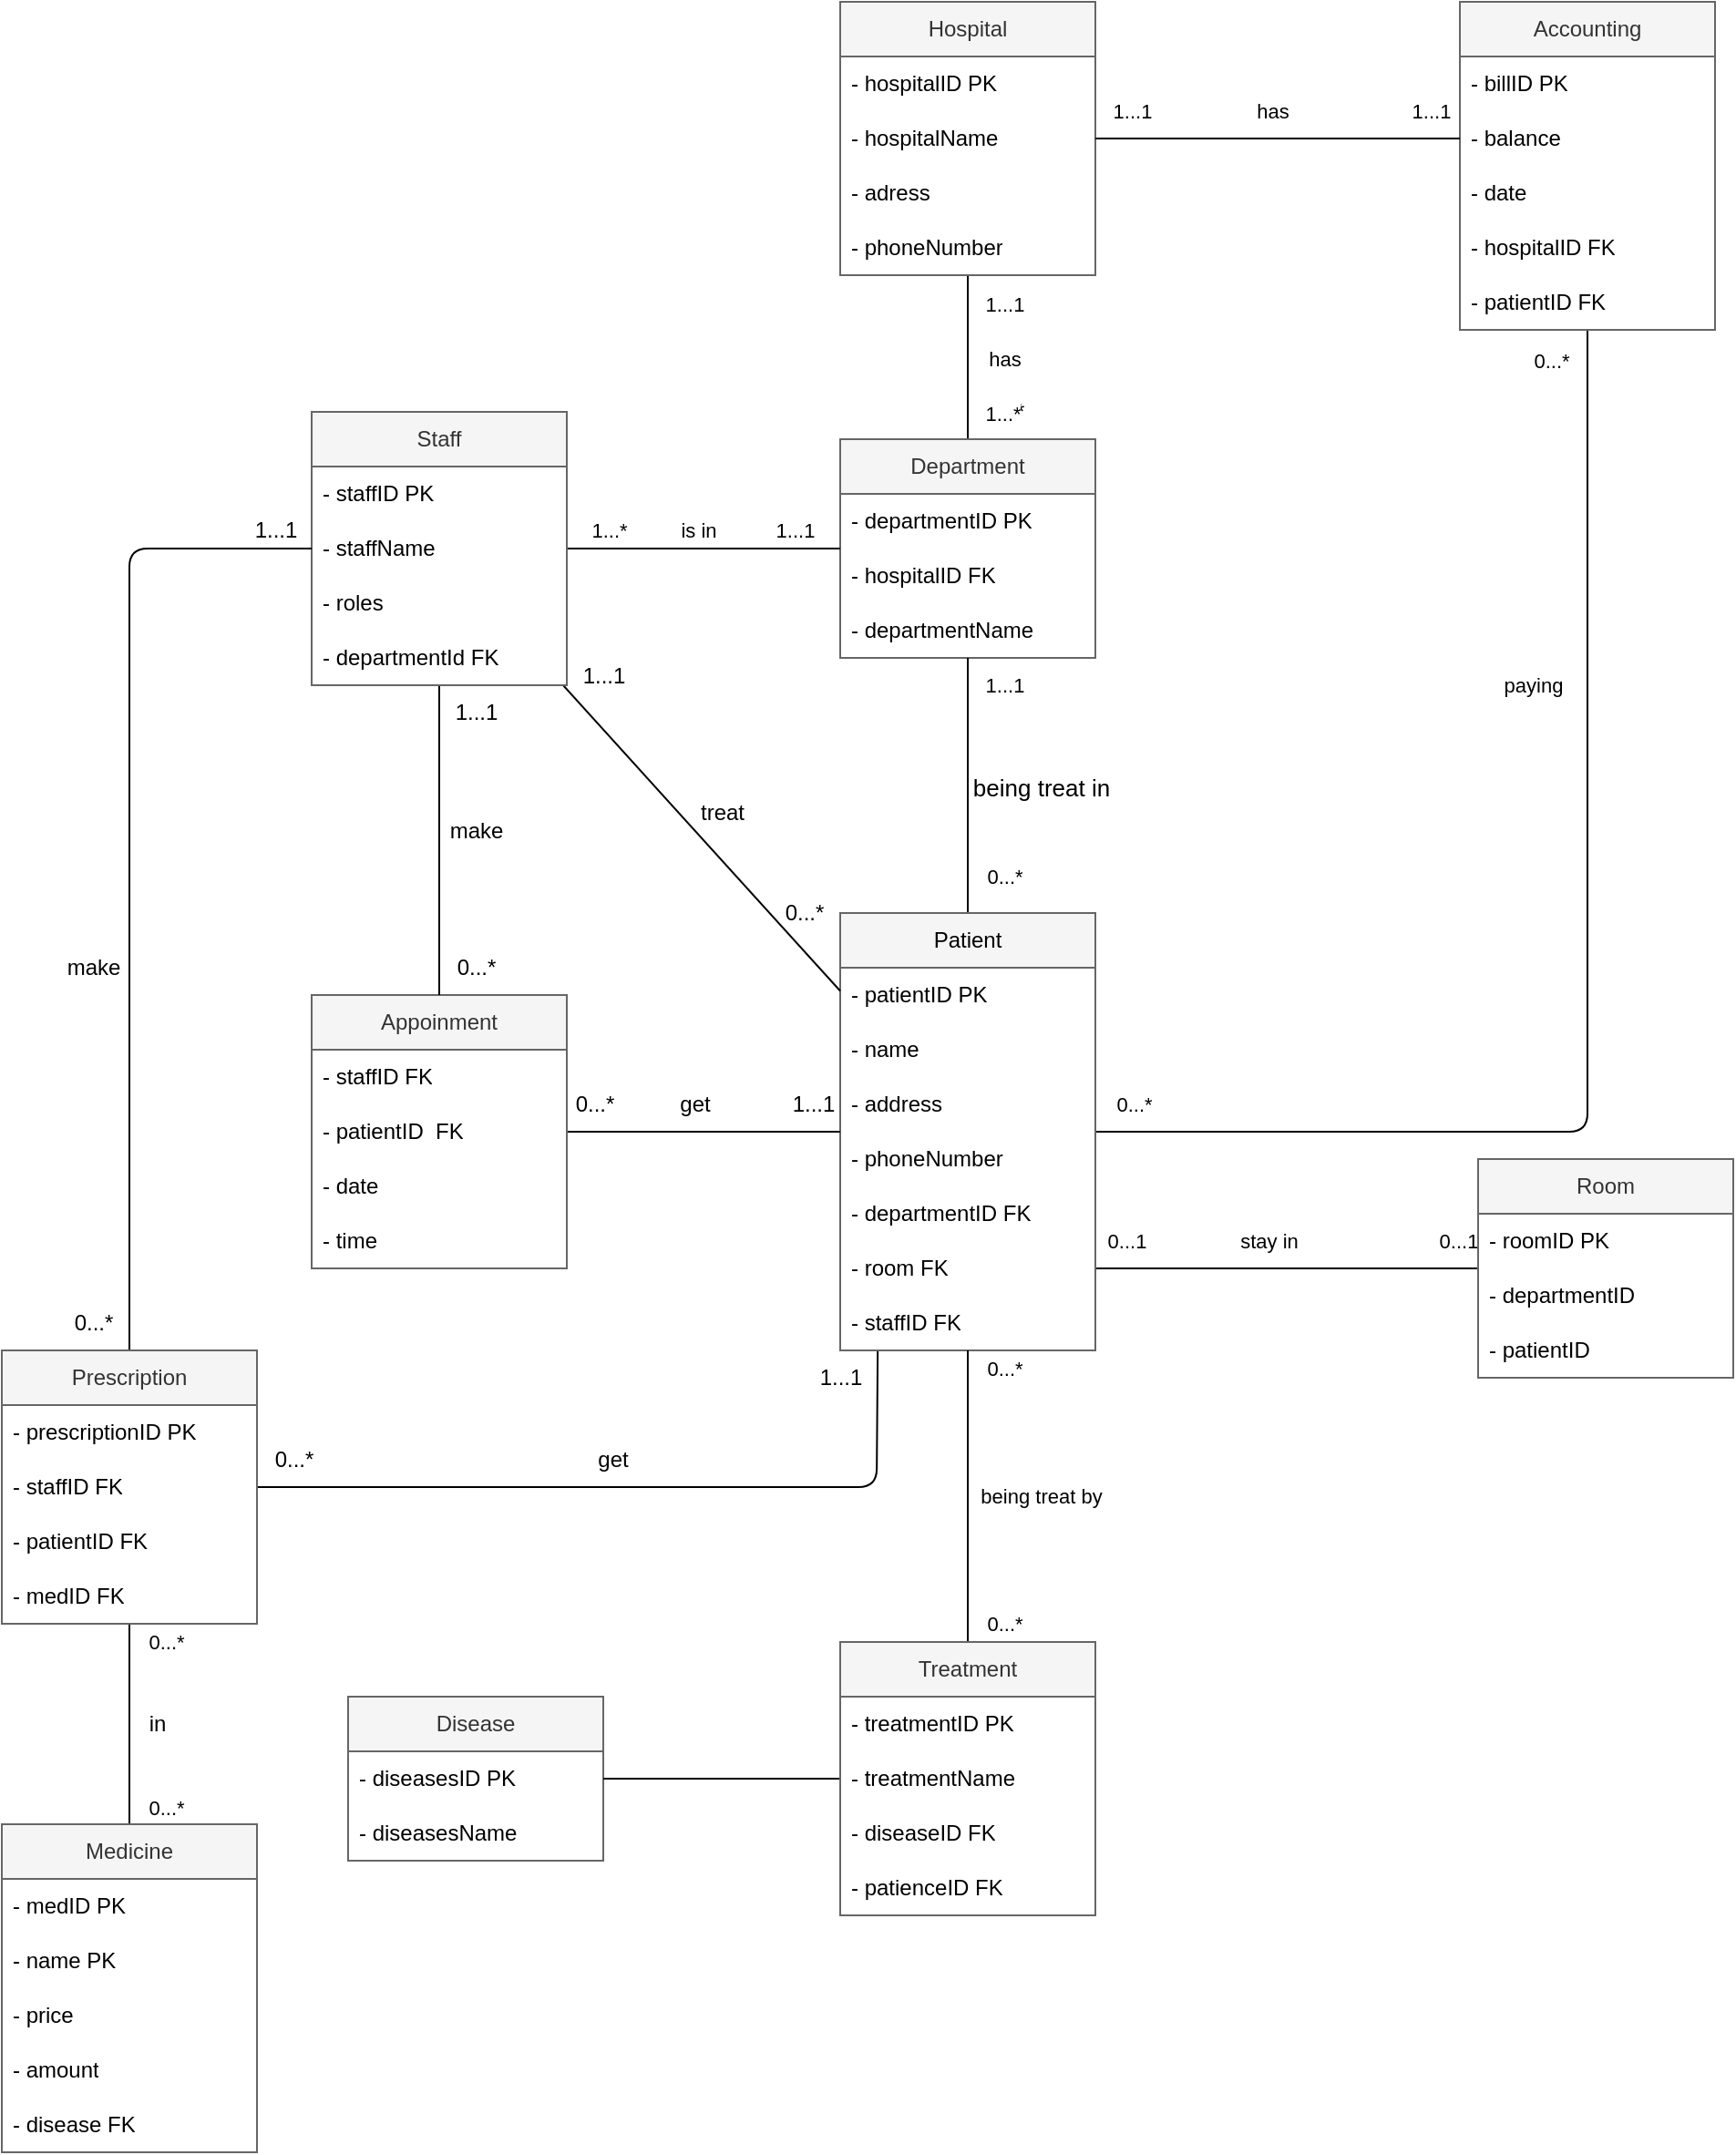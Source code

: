 <mxfile>
    <diagram id="MW9CrVi5OOB7Vtfn2CC8" name="Page-1">
        <mxGraphModel dx="2666" dy="771" grid="1" gridSize="10" guides="1" tooltips="1" connect="1" arrows="1" fold="1" page="1" pageScale="1" pageWidth="2000" pageHeight="2000" background="#ffffff" math="0" shadow="0">
            <root>
                <mxCell id="0"/>
                <mxCell id="1" parent="0"/>
                <mxCell id="72" style="edgeStyle=none;html=1;labelBorderColor=none;strokeColor=#000000;fontColor=#000000;endArrow=none;endFill=0;" parent="1" source="6" target="14" edge="1">
                    <mxGeometry relative="1" as="geometry"/>
                </mxCell>
                <mxCell id="73" style="edgeStyle=none;html=1;exitX=0.5;exitY=1;exitDx=0;exitDy=0;entryX=0.5;entryY=0;entryDx=0;entryDy=0;endArrow=none;endFill=0;strokeWidth=1;labelBackgroundColor=default;strokeColor=#000000;" parent="1" source="6" target="14" edge="1">
                    <mxGeometry relative="1" as="geometry"/>
                </mxCell>
                <mxCell id="74" value="1...1" style="edgeLabel;html=1;align=center;verticalAlign=middle;resizable=0;points=[];labelBackgroundColor=#FFFFFF;fontColor=#000000;" parent="73" connectable="0" vertex="1">
                    <mxGeometry x="-0.658" relative="1" as="geometry">
                        <mxPoint x="20" as="offset"/>
                    </mxGeometry>
                </mxCell>
                <mxCell id="86" value="has" style="edgeLabel;html=1;align=center;verticalAlign=middle;resizable=0;points=[];fontColor=#000000;labelBackgroundColor=#FFFFFF;" parent="73" connectable="0" vertex="1">
                    <mxGeometry x="0.008" y="-1" relative="1" as="geometry">
                        <mxPoint x="21" as="offset"/>
                    </mxGeometry>
                </mxCell>
                <mxCell id="6" value="Hospital" style="swimlane;fontStyle=0;childLayout=stackLayout;horizontal=1;startSize=30;horizontalStack=0;resizeParent=1;resizeParentMax=0;resizeLast=0;collapsible=1;marginBottom=0;whiteSpace=wrap;html=1;fontColor=#333333;fillColor=#f5f5f5;strokeColor=#666666;gradientColor=none;swimlaneFillColor=#FFFFFF;" parent="1" vertex="1">
                    <mxGeometry x="-1070" y="100" width="140" height="150" as="geometry"/>
                </mxCell>
                <mxCell id="7" value="- hospitalID PK" style="text;strokeColor=none;fillColor=none;align=left;verticalAlign=middle;spacingLeft=4;spacingRight=4;overflow=hidden;points=[[0,0.5],[1,0.5]];portConstraint=eastwest;rotatable=0;whiteSpace=wrap;html=1;fontColor=#000000;" parent="6" vertex="1">
                    <mxGeometry y="30" width="140" height="30" as="geometry"/>
                </mxCell>
                <mxCell id="8" value="- hospitalName" style="text;strokeColor=none;fillColor=none;align=left;verticalAlign=middle;spacingLeft=4;spacingRight=4;overflow=hidden;points=[[0,0.5],[1,0.5]];portConstraint=eastwest;rotatable=0;whiteSpace=wrap;html=1;fontColor=#000000;" parent="6" vertex="1">
                    <mxGeometry y="60" width="140" height="30" as="geometry"/>
                </mxCell>
                <mxCell id="9" value="- adress" style="text;strokeColor=none;fillColor=none;align=left;verticalAlign=middle;spacingLeft=4;spacingRight=4;overflow=hidden;points=[[0,0.5],[1,0.5]];portConstraint=eastwest;rotatable=0;whiteSpace=wrap;html=1;fontColor=#000000;" parent="6" vertex="1">
                    <mxGeometry y="90" width="140" height="30" as="geometry"/>
                </mxCell>
                <mxCell id="59" value="- phoneNumber" style="text;strokeColor=none;fillColor=none;align=left;verticalAlign=middle;spacingLeft=4;spacingRight=4;overflow=hidden;points=[[0,0.5],[1,0.5]];portConstraint=eastwest;rotatable=0;whiteSpace=wrap;html=1;fontColor=#000000;" parent="6" vertex="1">
                    <mxGeometry y="120" width="140" height="30" as="geometry"/>
                </mxCell>
                <mxCell id="14" value="Department" style="swimlane;fontStyle=0;childLayout=stackLayout;horizontal=1;startSize=30;horizontalStack=0;resizeParent=1;resizeParentMax=0;resizeLast=0;collapsible=1;marginBottom=0;whiteSpace=wrap;html=1;fontColor=#333333;fillColor=#f5f5f5;strokeColor=#666666;gradientColor=none;swimlaneFillColor=#FFFFFF;" parent="1" vertex="1">
                    <mxGeometry x="-1070" y="340" width="140" height="120" as="geometry"/>
                </mxCell>
                <mxCell id="15" value="- departmentID PK" style="text;strokeColor=none;fillColor=none;align=left;verticalAlign=middle;spacingLeft=4;spacingRight=4;overflow=hidden;points=[[0,0.5],[1,0.5]];portConstraint=eastwest;rotatable=0;whiteSpace=wrap;html=1;fontColor=#000000;" parent="14" vertex="1">
                    <mxGeometry y="30" width="140" height="30" as="geometry"/>
                </mxCell>
                <mxCell id="16" value="- hospitalID FK" style="text;strokeColor=none;fillColor=none;align=left;verticalAlign=middle;spacingLeft=4;spacingRight=4;overflow=hidden;points=[[0,0.5],[1,0.5]];portConstraint=eastwest;rotatable=0;whiteSpace=wrap;html=1;fontColor=#000000;" parent="14" vertex="1">
                    <mxGeometry y="60" width="140" height="30" as="geometry"/>
                </mxCell>
                <mxCell id="17" value="- departmentName" style="text;strokeColor=none;fillColor=none;align=left;verticalAlign=middle;spacingLeft=4;spacingRight=4;overflow=hidden;points=[[0,0.5],[1,0.5]];portConstraint=eastwest;rotatable=0;whiteSpace=wrap;html=1;fontColor=#000000;" parent="14" vertex="1">
                    <mxGeometry y="90" width="140" height="30" as="geometry"/>
                </mxCell>
                <mxCell id="79" style="edgeStyle=none;html=1;entryX=1;entryY=0.5;entryDx=0;entryDy=0;endArrow=none;endFill=0;strokeColor=#000000;" parent="1" source="19" target="53" edge="1">
                    <mxGeometry relative="1" as="geometry"/>
                </mxCell>
                <mxCell id="108" value="0...1" style="edgeLabel;html=1;align=center;verticalAlign=middle;resizable=0;points=[];fontColor=#000000;labelBackgroundColor=#FFFFFF;" parent="79" connectable="0" vertex="1">
                    <mxGeometry x="-0.757" y="2" relative="1" as="geometry">
                        <mxPoint x="14" y="-17" as="offset"/>
                    </mxGeometry>
                </mxCell>
                <mxCell id="109" value="0...1" style="edgeLabel;html=1;align=center;verticalAlign=middle;resizable=0;points=[];fontColor=#000000;labelBackgroundColor=#FFFFFF;" parent="79" connectable="0" vertex="1">
                    <mxGeometry x="0.9" y="4" relative="1" as="geometry">
                        <mxPoint x="6" y="-19" as="offset"/>
                    </mxGeometry>
                </mxCell>
                <mxCell id="110" value="stay in" style="edgeLabel;html=1;align=center;verticalAlign=middle;resizable=0;points=[];fontColor=#000000;labelBackgroundColor=#FFFFFF;" parent="79" connectable="0" vertex="1">
                    <mxGeometry x="-0.007" relative="1" as="geometry">
                        <mxPoint x="-11" y="-15" as="offset"/>
                    </mxGeometry>
                </mxCell>
                <mxCell id="19" value="Room" style="swimlane;fontStyle=0;childLayout=stackLayout;horizontal=1;startSize=30;horizontalStack=0;resizeParent=1;resizeParentMax=0;resizeLast=0;collapsible=1;marginBottom=0;whiteSpace=wrap;html=1;fontColor=#333333;fillColor=#f5f5f5;strokeColor=#666666;gradientColor=none;swimlaneFillColor=#FFFFFF;" parent="1" vertex="1">
                    <mxGeometry x="-720" y="735" width="140" height="120" as="geometry"/>
                </mxCell>
                <mxCell id="20" value="- roomID PK" style="text;strokeColor=none;fillColor=none;align=left;verticalAlign=middle;spacingLeft=4;spacingRight=4;overflow=hidden;points=[[0,0.5],[1,0.5]];portConstraint=eastwest;rotatable=0;whiteSpace=wrap;html=1;fontColor=#000000;" parent="19" vertex="1">
                    <mxGeometry y="30" width="140" height="30" as="geometry"/>
                </mxCell>
                <mxCell id="21" value="- departmentID" style="text;strokeColor=none;fillColor=none;align=left;verticalAlign=middle;spacingLeft=4;spacingRight=4;overflow=hidden;points=[[0,0.5],[1,0.5]];portConstraint=eastwest;rotatable=0;whiteSpace=wrap;html=1;fontColor=#000000;" parent="19" vertex="1">
                    <mxGeometry y="60" width="140" height="30" as="geometry"/>
                </mxCell>
                <mxCell id="67" value="- patientID" style="text;strokeColor=none;fillColor=none;align=left;verticalAlign=middle;spacingLeft=4;spacingRight=4;overflow=hidden;points=[[0,0.5],[1,0.5]];portConstraint=eastwest;rotatable=0;whiteSpace=wrap;html=1;fontColor=#000000;" parent="19" vertex="1">
                    <mxGeometry y="90" width="140" height="30" as="geometry"/>
                </mxCell>
                <mxCell id="94" style="edgeStyle=none;html=1;exitX=0.5;exitY=0;exitDx=0;exitDy=0;endArrow=none;endFill=0;strokeColor=#000000;" parent="1" source="23" target="14" edge="1">
                    <mxGeometry relative="1" as="geometry"/>
                </mxCell>
                <mxCell id="96" value="1...1" style="edgeLabel;html=1;align=center;verticalAlign=middle;resizable=0;points=[];labelBackgroundColor=#FFFFFF;fontColor=#000000;" parent="94" connectable="0" vertex="1">
                    <mxGeometry x="0.584" y="-3" relative="1" as="geometry">
                        <mxPoint x="17" y="-14" as="offset"/>
                    </mxGeometry>
                </mxCell>
                <mxCell id="103" value="0...*" style="edgeLabel;html=1;align=center;verticalAlign=middle;resizable=0;points=[];labelBackgroundColor=#FFFFFF;fontColor=#000000;" parent="94" connectable="0" vertex="1">
                    <mxGeometry x="-0.717" y="-2" relative="1" as="geometry">
                        <mxPoint x="18" as="offset"/>
                    </mxGeometry>
                </mxCell>
                <mxCell id="105" value="being treat in" style="edgeLabel;html=1;align=center;verticalAlign=middle;resizable=0;points=[];labelBackgroundColor=#FFFFFF;fontColor=#000000;fontSize=13;" parent="94" connectable="0" vertex="1">
                    <mxGeometry x="0.107" y="2" relative="1" as="geometry">
                        <mxPoint x="42" y="8" as="offset"/>
                    </mxGeometry>
                </mxCell>
                <mxCell id="107" style="edgeStyle=none;html=1;endArrow=none;endFill=0;strokeColor=#000000;" parent="1" source="23" target="66" edge="1">
                    <mxGeometry relative="1" as="geometry">
                        <Array as="points">
                            <mxPoint x="-660" y="720"/>
                        </Array>
                    </mxGeometry>
                </mxCell>
                <mxCell id="118" value="0...*" style="edgeLabel;html=1;align=center;verticalAlign=middle;resizable=0;points=[];fontColor=#000000;labelBackgroundColor=#FFFFFF;" parent="107" connectable="0" vertex="1">
                    <mxGeometry x="-0.948" y="1" relative="1" as="geometry">
                        <mxPoint x="2" y="-14" as="offset"/>
                    </mxGeometry>
                </mxCell>
                <mxCell id="119" value="0...*" style="edgeLabel;html=1;align=center;verticalAlign=middle;resizable=0;points=[];fontSize=11;fontColor=#000000;labelBackgroundColor=#FFFFFF;" parent="107" connectable="0" vertex="1">
                    <mxGeometry x="0.954" relative="1" as="geometry">
                        <mxPoint x="-20" as="offset"/>
                    </mxGeometry>
                </mxCell>
                <mxCell id="130" value="paying" style="edgeLabel;html=1;align=center;verticalAlign=middle;resizable=0;points=[];fontSize=11;fontColor=#000000;labelBackgroundColor=#FFFFFF;" parent="107" connectable="0" vertex="1">
                    <mxGeometry x="0.451" y="3" relative="1" as="geometry">
                        <mxPoint x="-27" as="offset"/>
                    </mxGeometry>
                </mxCell>
                <mxCell id="139" style="edgeStyle=none;html=1;labelBackgroundColor=default;labelBorderColor=none;strokeColor=#000000;strokeWidth=1;fontColor=#000000;endArrow=none;endFill=0;exitX=0.147;exitY=0.987;exitDx=0;exitDy=0;exitPerimeter=0;" parent="1" source="134" target="35" edge="1">
                    <mxGeometry relative="1" as="geometry">
                        <Array as="points">
                            <mxPoint x="-1050" y="915"/>
                        </Array>
                    </mxGeometry>
                </mxCell>
                <mxCell id="23" value="&lt;span style=&quot;caret-color: rgb(0, 0, 0); color: rgb(0, 0, 0); text-align: start;&quot; id=&quot;docs-internal-guid-d8c73876-7fff-4ada-b6eb-b3c8dad0a34c&quot;&gt;&lt;p style=&quot;line-height: 1.38; margin-top: 0pt; margin-bottom: 0pt;&quot; dir=&quot;ltr&quot;&gt;&lt;span style=&quot;font-family: Arial, sans-serif; background-color: transparent; font-variant-alternates: normal; font-variant-numeric: normal; font-variant-east-asian: normal; vertical-align: baseline;&quot;&gt;&lt;font style=&quot;font-size: 12px;&quot;&gt;Patient&lt;/font&gt;&lt;/span&gt;&lt;/p&gt;&lt;/span&gt;" style="swimlane;fontStyle=0;childLayout=stackLayout;horizontal=1;startSize=30;horizontalStack=0;resizeParent=1;resizeParentMax=0;resizeLast=0;collapsible=1;marginBottom=0;whiteSpace=wrap;html=1;fontColor=#333333;fillColor=#f5f5f5;strokeColor=#666666;gradientColor=none;swimlaneFillColor=#FFFFFF;" parent="1" vertex="1">
                    <mxGeometry x="-1070" y="600" width="140" height="240" as="geometry"/>
                </mxCell>
                <mxCell id="24" value="&lt;span style=&quot;text-align: start; text-indent: 0px;&quot; id=&quot;docs-internal-guid-388f3151-7fff-981c-0ead-69e65b36f665&quot;&gt;&lt;div style=&quot;&quot;&gt;&lt;font style=&quot;&quot; face=&quot;Arial, sans-serif&quot;&gt;&lt;font style=&quot;font-size: 12px;&quot;&gt;- patientID PK&lt;/font&gt;&lt;br&gt;&lt;/font&gt;&lt;/div&gt;&lt;/span&gt;" style="text;strokeColor=none;fillColor=none;align=left;verticalAlign=middle;spacingLeft=4;spacingRight=4;overflow=hidden;points=[[0,0.5],[1,0.5]];portConstraint=eastwest;rotatable=0;whiteSpace=wrap;html=1;fontColor=#000000;" parent="23" vertex="1">
                    <mxGeometry y="30" width="140" height="30" as="geometry"/>
                </mxCell>
                <mxCell id="25" value="- name" style="text;strokeColor=none;fillColor=none;align=left;verticalAlign=middle;spacingLeft=4;spacingRight=4;overflow=hidden;points=[[0,0.5],[1,0.5]];portConstraint=eastwest;rotatable=0;whiteSpace=wrap;html=1;fontColor=#000000;" parent="23" vertex="1">
                    <mxGeometry y="60" width="140" height="30" as="geometry"/>
                </mxCell>
                <mxCell id="26" value="- address" style="text;strokeColor=none;fillColor=none;align=left;verticalAlign=middle;spacingLeft=4;spacingRight=4;overflow=hidden;points=[[0,0.5],[1,0.5]];portConstraint=eastwest;rotatable=0;whiteSpace=wrap;html=1;fontColor=#000000;" parent="23" vertex="1">
                    <mxGeometry y="90" width="140" height="30" as="geometry"/>
                </mxCell>
                <mxCell id="43" value="- phoneNumber&amp;nbsp;" style="text;strokeColor=none;fillColor=none;align=left;verticalAlign=middle;spacingLeft=4;spacingRight=4;overflow=hidden;points=[[0,0.5],[1,0.5]];portConstraint=eastwest;rotatable=0;whiteSpace=wrap;html=1;fontColor=#000000;" parent="23" vertex="1">
                    <mxGeometry y="120" width="140" height="30" as="geometry"/>
                </mxCell>
                <mxCell id="44" value="- departmentID FK&amp;nbsp;" style="text;strokeColor=none;fillColor=none;align=left;verticalAlign=middle;spacingLeft=4;spacingRight=4;overflow=hidden;points=[[0,0.5],[1,0.5]];portConstraint=eastwest;rotatable=0;whiteSpace=wrap;html=1;fontColor=#000000;" parent="23" vertex="1">
                    <mxGeometry y="150" width="140" height="30" as="geometry"/>
                </mxCell>
                <mxCell id="53" value="- room FK&lt;br&gt;" style="text;strokeColor=none;fillColor=none;align=left;verticalAlign=middle;spacingLeft=4;spacingRight=4;overflow=hidden;points=[[0,0.5],[1,0.5]];portConstraint=eastwest;rotatable=0;whiteSpace=wrap;html=1;fontColor=#000000;" parent="23" vertex="1">
                    <mxGeometry y="180" width="140" height="30" as="geometry"/>
                </mxCell>
                <mxCell id="134" value="- staffID FK" style="text;strokeColor=none;fillColor=none;align=left;verticalAlign=middle;spacingLeft=4;spacingRight=4;overflow=hidden;points=[[0,0.5],[1,0.5]];portConstraint=eastwest;rotatable=0;whiteSpace=wrap;html=1;fontColor=#000000;" parent="23" vertex="1">
                    <mxGeometry y="210" width="140" height="30" as="geometry"/>
                </mxCell>
                <mxCell id="115" style="edgeStyle=none;html=1;labelBackgroundColor=default;labelBorderColor=none;strokeColor=#000000;strokeWidth=1;fontColor=#000000;endArrow=none;endFill=0;" parent="1" source="27" target="23" edge="1">
                    <mxGeometry relative="1" as="geometry"/>
                </mxCell>
                <mxCell id="27" value="Appoinment" style="swimlane;fontStyle=0;childLayout=stackLayout;horizontal=1;startSize=30;horizontalStack=0;resizeParent=1;resizeParentMax=0;resizeLast=0;collapsible=1;marginBottom=0;whiteSpace=wrap;html=1;fontColor=#333333;fillColor=#f5f5f5;strokeColor=#666666;gradientColor=none;swimlaneFillColor=#FFFFFF;" parent="1" vertex="1">
                    <mxGeometry x="-1360" y="645" width="140" height="150" as="geometry"/>
                </mxCell>
                <mxCell id="28" value="- staffID FK" style="text;strokeColor=none;fillColor=none;align=left;verticalAlign=middle;spacingLeft=4;spacingRight=4;overflow=hidden;points=[[0,0.5],[1,0.5]];portConstraint=eastwest;rotatable=0;whiteSpace=wrap;html=1;fontColor=#000000;" parent="27" vertex="1">
                    <mxGeometry y="30" width="140" height="30" as="geometry"/>
                </mxCell>
                <mxCell id="29" value="- patientID&amp;nbsp; FK" style="text;strokeColor=none;fillColor=none;align=left;verticalAlign=middle;spacingLeft=4;spacingRight=4;overflow=hidden;points=[[0,0.5],[1,0.5]];portConstraint=eastwest;rotatable=0;whiteSpace=wrap;html=1;fontColor=#000000;" parent="27" vertex="1">
                    <mxGeometry y="60" width="140" height="30" as="geometry"/>
                </mxCell>
                <mxCell id="30" value="- date" style="text;strokeColor=none;fillColor=none;align=left;verticalAlign=middle;spacingLeft=4;spacingRight=4;overflow=hidden;points=[[0,0.5],[1,0.5]];portConstraint=eastwest;rotatable=0;whiteSpace=wrap;html=1;fontColor=#000000;" parent="27" vertex="1">
                    <mxGeometry y="90" width="140" height="30" as="geometry"/>
                </mxCell>
                <mxCell id="58" value="- time" style="text;strokeColor=none;fillColor=none;align=left;verticalAlign=middle;spacingLeft=4;spacingRight=4;overflow=hidden;points=[[0,0.5],[1,0.5]];portConstraint=eastwest;rotatable=0;whiteSpace=wrap;html=1;fontColor=#000000;" parent="27" vertex="1">
                    <mxGeometry y="120" width="140" height="30" as="geometry"/>
                </mxCell>
                <mxCell id="77" style="edgeStyle=none;html=1;exitX=1;exitY=0.5;exitDx=0;exitDy=0;endArrow=none;endFill=0;strokeColor=#000000;strokeWidth=1;" parent="1" source="31" target="14" edge="1">
                    <mxGeometry relative="1" as="geometry"/>
                </mxCell>
                <mxCell id="80" value="1...1" style="edgeLabel;html=1;align=center;verticalAlign=middle;resizable=0;points=[];labelBackgroundColor=#FFFFFF;fontColor=#000000;" parent="77" connectable="0" vertex="1">
                    <mxGeometry x="0.661" relative="1" as="geometry">
                        <mxPoint y="-10" as="offset"/>
                    </mxGeometry>
                </mxCell>
                <mxCell id="81" value="1...*" style="edgeLabel;html=1;align=center;verticalAlign=middle;resizable=0;points=[];labelBackgroundColor=#FFFFFF;fontColor=#000000;" parent="77" connectable="0" vertex="1">
                    <mxGeometry x="-0.702" y="1" relative="1" as="geometry">
                        <mxPoint y="-9" as="offset"/>
                    </mxGeometry>
                </mxCell>
                <mxCell id="85" value="is in" style="edgeLabel;html=1;align=center;verticalAlign=middle;resizable=0;points=[];labelBackgroundColor=#FFFFFF;fontColor=#000000;" parent="77" connectable="0" vertex="1">
                    <mxGeometry x="-0.043" y="-3" relative="1" as="geometry">
                        <mxPoint y="-13" as="offset"/>
                    </mxGeometry>
                </mxCell>
                <mxCell id="112" style="edgeStyle=none;html=1;entryX=0.5;entryY=0;entryDx=0;entryDy=0;labelBackgroundColor=default;labelBorderColor=none;strokeColor=#000000;strokeWidth=1;fontColor=#000000;endArrow=none;endFill=0;" parent="1" source="31" target="27" edge="1">
                    <mxGeometry relative="1" as="geometry"/>
                </mxCell>
                <mxCell id="133" style="edgeStyle=none;html=1;labelBackgroundColor=default;labelBorderColor=none;strokeColor=#000000;strokeWidth=1;fontColor=#000000;endArrow=none;endFill=0;" parent="1" source="31" target="23" edge="1">
                    <mxGeometry relative="1" as="geometry"/>
                </mxCell>
                <mxCell id="31" value="Staff" style="swimlane;fontStyle=0;childLayout=stackLayout;horizontal=1;startSize=30;horizontalStack=0;resizeParent=1;resizeParentMax=0;resizeLast=0;collapsible=1;marginBottom=0;whiteSpace=wrap;html=1;fontColor=#333333;fillColor=#f5f5f5;strokeColor=#666666;gradientColor=none;swimlaneFillColor=#FFFFFF;" parent="1" vertex="1">
                    <mxGeometry x="-1360" y="325" width="140" height="150" as="geometry"/>
                </mxCell>
                <mxCell id="32" value="- staffID PK&amp;nbsp;" style="text;strokeColor=none;fillColor=none;align=left;verticalAlign=middle;spacingLeft=4;spacingRight=4;overflow=hidden;points=[[0,0.5],[1,0.5]];portConstraint=eastwest;rotatable=0;whiteSpace=wrap;html=1;fontColor=#000000;" parent="31" vertex="1">
                    <mxGeometry y="30" width="140" height="30" as="geometry"/>
                </mxCell>
                <mxCell id="33" value="- staffName" style="text;strokeColor=none;fillColor=none;align=left;verticalAlign=middle;spacingLeft=4;spacingRight=4;overflow=hidden;points=[[0,0.5],[1,0.5]];portConstraint=eastwest;rotatable=0;whiteSpace=wrap;html=1;fontColor=#000000;" parent="31" vertex="1">
                    <mxGeometry y="60" width="140" height="30" as="geometry"/>
                </mxCell>
                <mxCell id="34" value="- roles" style="text;strokeColor=none;fillColor=none;align=left;verticalAlign=middle;spacingLeft=4;spacingRight=4;overflow=hidden;points=[[0,0.5],[1,0.5]];portConstraint=eastwest;rotatable=0;whiteSpace=wrap;html=1;fontColor=#000000;" parent="31" vertex="1">
                    <mxGeometry y="90" width="140" height="30" as="geometry"/>
                </mxCell>
                <mxCell id="60" value="- departmentId FK&amp;nbsp;" style="text;strokeColor=none;fillColor=none;align=left;verticalAlign=middle;spacingLeft=4;spacingRight=4;overflow=hidden;points=[[0,0.5],[1,0.5]];portConstraint=eastwest;rotatable=0;whiteSpace=wrap;html=1;fontColor=#000000;" parent="31" vertex="1">
                    <mxGeometry y="120" width="140" height="30" as="geometry"/>
                </mxCell>
                <mxCell id="102" style="edgeStyle=none;html=1;endArrow=none;endFill=0;entryX=0;entryY=0.5;entryDx=0;entryDy=0;strokeColor=#000000;" parent="1" source="35" target="33" edge="1">
                    <mxGeometry relative="1" as="geometry">
                        <mxPoint x="-1460" y="400" as="targetPoint"/>
                        <Array as="points">
                            <mxPoint x="-1460" y="800"/>
                            <mxPoint x="-1460" y="600"/>
                            <mxPoint x="-1460" y="400"/>
                        </Array>
                    </mxGeometry>
                </mxCell>
                <mxCell id="123" style="edgeStyle=none;html=1;labelBackgroundColor=default;labelBorderColor=none;strokeColor=#000000;strokeWidth=1;fontColor=#000000;endArrow=none;endFill=0;" parent="1" source="35" target="39" edge="1">
                    <mxGeometry relative="1" as="geometry"/>
                </mxCell>
                <mxCell id="144" value="0...*" style="edgeLabel;html=1;align=center;verticalAlign=middle;resizable=0;points=[];fontSize=11;fontColor=#000000;labelBackgroundColor=#FFFFFF;" parent="123" connectable="0" vertex="1">
                    <mxGeometry x="0.715" y="-1" relative="1" as="geometry">
                        <mxPoint x="21" y="6" as="offset"/>
                    </mxGeometry>
                </mxCell>
                <mxCell id="145" value="0...*" style="edgeLabel;html=1;align=center;verticalAlign=middle;resizable=0;points=[];fontSize=11;fontColor=#000000;labelBackgroundColor=#FFFFFF;" parent="123" connectable="0" vertex="1">
                    <mxGeometry x="-0.691" relative="1" as="geometry">
                        <mxPoint x="20" y="-7" as="offset"/>
                    </mxGeometry>
                </mxCell>
                <mxCell id="35" value="Prescription" style="swimlane;fontStyle=0;childLayout=stackLayout;horizontal=1;startSize=30;horizontalStack=0;resizeParent=1;resizeParentMax=0;resizeLast=0;collapsible=1;marginBottom=0;whiteSpace=wrap;html=1;fontColor=#333333;fillColor=#f5f5f5;strokeColor=#666666;gradientColor=none;swimlaneFillColor=#FFFFFF;" parent="1" vertex="1">
                    <mxGeometry x="-1530" y="840" width="140" height="150" as="geometry"/>
                </mxCell>
                <mxCell id="36" value="- prescriptionID PK" style="text;strokeColor=none;fillColor=none;align=left;verticalAlign=middle;spacingLeft=4;spacingRight=4;overflow=hidden;points=[[0,0.5],[1,0.5]];portConstraint=eastwest;rotatable=0;whiteSpace=wrap;html=1;fontColor=#000000;" parent="35" vertex="1">
                    <mxGeometry y="30" width="140" height="30" as="geometry"/>
                </mxCell>
                <mxCell id="37" value="- staffID FK" style="text;strokeColor=none;fillColor=none;align=left;verticalAlign=middle;spacingLeft=4;spacingRight=4;overflow=hidden;points=[[0,0.5],[1,0.5]];portConstraint=eastwest;rotatable=0;whiteSpace=wrap;html=1;fontColor=#000000;" parent="35" vertex="1">
                    <mxGeometry y="60" width="140" height="30" as="geometry"/>
                </mxCell>
                <mxCell id="38" value="- patientID FK" style="text;strokeColor=none;fillColor=none;align=left;verticalAlign=middle;spacingLeft=4;spacingRight=4;overflow=hidden;points=[[0,0.5],[1,0.5]];portConstraint=eastwest;rotatable=0;whiteSpace=wrap;html=1;fontColor=#000000;" parent="35" vertex="1">
                    <mxGeometry y="90" width="140" height="30" as="geometry"/>
                </mxCell>
                <mxCell id="62" value="- medID FK" style="text;strokeColor=none;fillColor=none;align=left;verticalAlign=middle;spacingLeft=4;spacingRight=4;overflow=hidden;points=[[0,0.5],[1,0.5]];portConstraint=eastwest;rotatable=0;whiteSpace=wrap;html=1;fontColor=#000000;" parent="35" vertex="1">
                    <mxGeometry y="120" width="140" height="30" as="geometry"/>
                </mxCell>
                <mxCell id="39" value="Medicine" style="swimlane;fontStyle=0;childLayout=stackLayout;horizontal=1;startSize=30;horizontalStack=0;resizeParent=1;resizeParentMax=0;resizeLast=0;collapsible=1;marginBottom=0;whiteSpace=wrap;html=1;fontColor=#333333;fillColor=#f5f5f5;strokeColor=#666666;gradientColor=none;swimlaneFillColor=#FFFFFF;" parent="1" vertex="1">
                    <mxGeometry x="-1530" y="1100" width="140" height="180" as="geometry"/>
                </mxCell>
                <mxCell id="40" value="-&amp;nbsp;medID PK&amp;nbsp;" style="text;strokeColor=none;fillColor=none;align=left;verticalAlign=middle;spacingLeft=4;spacingRight=4;overflow=hidden;points=[[0,0.5],[1,0.5]];portConstraint=eastwest;rotatable=0;whiteSpace=wrap;html=1;fontColor=#000000;" parent="39" vertex="1">
                    <mxGeometry y="30" width="140" height="30" as="geometry"/>
                </mxCell>
                <mxCell id="41" value="- name PK&amp;nbsp;" style="text;strokeColor=none;fillColor=none;align=left;verticalAlign=middle;spacingLeft=4;spacingRight=4;overflow=hidden;points=[[0,0.5],[1,0.5]];portConstraint=eastwest;rotatable=0;whiteSpace=wrap;html=1;fontColor=#000000;" parent="39" vertex="1">
                    <mxGeometry y="60" width="140" height="30" as="geometry"/>
                </mxCell>
                <mxCell id="42" value="-&amp;nbsp;price&amp;nbsp;" style="text;strokeColor=none;fillColor=none;align=left;verticalAlign=middle;spacingLeft=4;spacingRight=4;overflow=hidden;points=[[0,0.5],[1,0.5]];portConstraint=eastwest;rotatable=0;whiteSpace=wrap;html=1;fontColor=#000000;" parent="39" vertex="1">
                    <mxGeometry y="90" width="140" height="30" as="geometry"/>
                </mxCell>
                <mxCell id="63" value="- amount&lt;br&gt;" style="text;strokeColor=none;fillColor=none;align=left;verticalAlign=middle;spacingLeft=4;spacingRight=4;overflow=hidden;points=[[0,0.5],[1,0.5]];portConstraint=eastwest;rotatable=0;whiteSpace=wrap;html=1;fontColor=#000000;" parent="39" vertex="1">
                    <mxGeometry y="120" width="140" height="30" as="geometry"/>
                </mxCell>
                <mxCell id="64" value="- disease FK" style="text;strokeColor=none;fillColor=none;align=left;verticalAlign=middle;spacingLeft=4;spacingRight=4;overflow=hidden;points=[[0,0.5],[1,0.5]];portConstraint=eastwest;rotatable=0;whiteSpace=wrap;html=1;fontColor=#000000;" parent="39" vertex="1">
                    <mxGeometry y="150" width="140" height="30" as="geometry"/>
                </mxCell>
                <mxCell id="45" value="Disease" style="swimlane;fontStyle=0;childLayout=stackLayout;horizontal=1;startSize=30;horizontalStack=0;resizeParent=1;resizeParentMax=0;resizeLast=0;collapsible=1;marginBottom=0;whiteSpace=wrap;html=1;fontColor=#333333;fillColor=#f5f5f5;strokeColor=#666666;gradientColor=none;swimlaneFillColor=#FFFFFF;" parent="1" vertex="1">
                    <mxGeometry x="-1340" y="1030" width="140" height="90" as="geometry"/>
                </mxCell>
                <mxCell id="46" value="- diseasesID PK" style="text;strokeColor=none;fillColor=none;align=left;verticalAlign=middle;spacingLeft=4;spacingRight=4;overflow=hidden;points=[[0,0.5],[1,0.5]];portConstraint=eastwest;rotatable=0;whiteSpace=wrap;html=1;fontColor=#000000;" parent="45" vertex="1">
                    <mxGeometry y="30" width="140" height="30" as="geometry"/>
                </mxCell>
                <mxCell id="47" value="- diseasesName&amp;nbsp;" style="text;strokeColor=none;fillColor=none;align=left;verticalAlign=middle;spacingLeft=4;spacingRight=4;overflow=hidden;points=[[0,0.5],[1,0.5]];portConstraint=eastwest;rotatable=0;whiteSpace=wrap;html=1;fontColor=#000000;" parent="45" vertex="1">
                    <mxGeometry y="60" width="140" height="30" as="geometry"/>
                </mxCell>
                <mxCell id="113" style="edgeStyle=none;html=1;endArrow=none;endFill=0;strokeColor=#000000;" parent="1" source="49" target="23" edge="1">
                    <mxGeometry relative="1" as="geometry"/>
                </mxCell>
                <mxCell id="124" value="0...*" style="edgeLabel;html=1;align=center;verticalAlign=middle;resizable=0;points=[];fontSize=11;fontColor=#000000;labelBackgroundColor=#FFFFFF;" parent="113" connectable="0" vertex="1">
                    <mxGeometry x="0.754" relative="1" as="geometry">
                        <mxPoint x="20" y="-10" as="offset"/>
                    </mxGeometry>
                </mxCell>
                <mxCell id="126" value="0...*" style="edgeLabel;html=1;align=center;verticalAlign=middle;resizable=0;points=[];fontSize=11;fontColor=#000000;labelBackgroundColor=#FFFFFF;" parent="113" connectable="0" vertex="1">
                    <mxGeometry x="-0.72" y="-2" relative="1" as="geometry">
                        <mxPoint x="18" y="12" as="offset"/>
                    </mxGeometry>
                </mxCell>
                <mxCell id="127" value="&lt;span style=&quot;color: rgba(0, 0, 0, 0); font-family: monospace; font-size: 0px; text-align: start; background-color: rgb(251, 251, 251);&quot;&gt;%3CmxGraphModel%3E%3Croot%3E%3CmxCell%20id%3D%220%22%2F%3E%3CmxCell%20id%3D%221%22%20parent%3D%220%22%2F%3E%3CmxCell%20id%3D%222%22%20value%3D%22being%20treat%20in%22%20style%3D%22edgeLabel%3Bhtml%3D1%3Balign%3Dcenter%3BverticalAlign%3Dmiddle%3Bresizable%3D0%3Bpoints%3D%5B%5D%3BlabelBackgroundColor%3D%23FFFFFF%3BfontColor%3D%23000000%3BfontSize%3D13%3B%22%20vertex%3D%221%22%20connectable%3D%220%22%20parent%3D%221%22%3E%3CmxGeometry%20x%3D%22-960%22%20y%3D%22530.353%22%20as%3D%22geometry%22%2F%3E%3C%2FmxCell%3E%3C%2Froot%3E%3C%2FmxGraphModel%3E&lt;/span&gt;" style="edgeLabel;html=1;align=center;verticalAlign=middle;resizable=0;points=[];fontSize=11;" parent="113" connectable="0" vertex="1">
                    <mxGeometry x="-0.045" y="-2" relative="1" as="geometry">
                        <mxPoint as="offset"/>
                    </mxGeometry>
                </mxCell>
                <mxCell id="128" value="being treat by" style="edgeLabel;html=1;align=center;verticalAlign=middle;resizable=0;points=[];fontSize=11;fontColor=#000000;labelBackgroundColor=#FFFFFF;" parent="113" connectable="0" vertex="1">
                    <mxGeometry x="0.002" y="-1" relative="1" as="geometry">
                        <mxPoint x="39" as="offset"/>
                    </mxGeometry>
                </mxCell>
                <mxCell id="125" style="edgeStyle=none;html=1;entryX=1;entryY=0.5;entryDx=0;entryDy=0;endArrow=none;endFill=0;strokeColor=#000000;" parent="1" source="49" target="46" edge="1">
                    <mxGeometry relative="1" as="geometry"/>
                </mxCell>
                <mxCell id="49" value="Treatment" style="swimlane;fontStyle=0;childLayout=stackLayout;horizontal=1;startSize=30;horizontalStack=0;resizeParent=1;resizeParentMax=0;resizeLast=0;collapsible=1;marginBottom=0;whiteSpace=wrap;html=1;fontColor=#333333;fillColor=#f5f5f5;strokeColor=#666666;gradientColor=none;swimlaneFillColor=#FFFFFF;" parent="1" vertex="1">
                    <mxGeometry x="-1070" y="1000" width="140" height="150" as="geometry"/>
                </mxCell>
                <mxCell id="50" value="- treatmentID PK" style="text;strokeColor=none;fillColor=none;align=left;verticalAlign=middle;spacingLeft=4;spacingRight=4;overflow=hidden;points=[[0,0.5],[1,0.5]];portConstraint=eastwest;rotatable=0;whiteSpace=wrap;html=1;fontColor=#000000;" parent="49" vertex="1">
                    <mxGeometry y="30" width="140" height="30" as="geometry"/>
                </mxCell>
                <mxCell id="51" value="- treatmentName" style="text;strokeColor=none;fillColor=none;align=left;verticalAlign=middle;spacingLeft=4;spacingRight=4;overflow=hidden;points=[[0,0.5],[1,0.5]];portConstraint=eastwest;rotatable=0;whiteSpace=wrap;html=1;fontColor=#000000;" parent="49" vertex="1">
                    <mxGeometry y="60" width="140" height="30" as="geometry"/>
                </mxCell>
                <mxCell id="52" value="- diseaseID FK" style="text;strokeColor=none;fillColor=none;align=left;verticalAlign=middle;spacingLeft=4;spacingRight=4;overflow=hidden;points=[[0,0.5],[1,0.5]];portConstraint=eastwest;rotatable=0;whiteSpace=wrap;html=1;fontColor=#000000;" parent="49" vertex="1">
                    <mxGeometry y="90" width="140" height="30" as="geometry"/>
                </mxCell>
                <mxCell id="61" value="- patienceID FK" style="text;strokeColor=none;fillColor=none;align=left;verticalAlign=middle;spacingLeft=4;spacingRight=4;overflow=hidden;points=[[0,0.5],[1,0.5]];portConstraint=eastwest;rotatable=0;whiteSpace=wrap;html=1;fontColor=#000000;" parent="49" vertex="1">
                    <mxGeometry y="120" width="140" height="30" as="geometry"/>
                </mxCell>
                <mxCell id="54" value="Accounting" style="swimlane;fontStyle=0;childLayout=stackLayout;horizontal=1;startSize=30;horizontalStack=0;resizeParent=1;resizeParentMax=0;resizeLast=0;collapsible=1;marginBottom=0;whiteSpace=wrap;html=1;fontColor=#333333;fillColor=#f5f5f5;strokeColor=#666666;gradientColor=none;swimlaneFillColor=#FFFFFF;" parent="1" vertex="1">
                    <mxGeometry x="-730" y="100" width="140" height="180" as="geometry"/>
                </mxCell>
                <mxCell id="55" value="- billID PK" style="text;strokeColor=none;fillColor=none;align=left;verticalAlign=middle;spacingLeft=4;spacingRight=4;overflow=hidden;points=[[0,0.5],[1,0.5]];portConstraint=eastwest;rotatable=0;whiteSpace=wrap;html=1;fontColor=#000000;" parent="54" vertex="1">
                    <mxGeometry y="30" width="140" height="30" as="geometry"/>
                </mxCell>
                <mxCell id="56" value="- balance" style="text;strokeColor=none;fillColor=none;align=left;verticalAlign=middle;spacingLeft=4;spacingRight=4;overflow=hidden;points=[[0,0.5],[1,0.5]];portConstraint=eastwest;rotatable=0;whiteSpace=wrap;html=1;fontColor=#000000;" parent="54" vertex="1">
                    <mxGeometry y="60" width="140" height="30" as="geometry"/>
                </mxCell>
                <mxCell id="57" value="- date" style="text;strokeColor=none;fillColor=none;align=left;verticalAlign=middle;spacingLeft=4;spacingRight=4;overflow=hidden;points=[[0,0.5],[1,0.5]];portConstraint=eastwest;rotatable=0;whiteSpace=wrap;html=1;fontColor=#000000;" parent="54" vertex="1">
                    <mxGeometry y="90" width="140" height="30" as="geometry"/>
                </mxCell>
                <mxCell id="65" value="- hospitalID FK" style="text;strokeColor=none;fillColor=none;align=left;verticalAlign=middle;spacingLeft=4;spacingRight=4;overflow=hidden;points=[[0,0.5],[1,0.5]];portConstraint=eastwest;rotatable=0;whiteSpace=wrap;html=1;fontColor=#000000;" parent="54" vertex="1">
                    <mxGeometry y="120" width="140" height="30" as="geometry"/>
                </mxCell>
                <mxCell id="66" value="&lt;span style=&quot;font-family: Arial, sans-serif;&quot;&gt;- patientID FK&lt;/span&gt;" style="text;strokeColor=none;fillColor=none;align=left;verticalAlign=middle;spacingLeft=4;spacingRight=4;overflow=hidden;points=[[0,0.5],[1,0.5]];portConstraint=eastwest;rotatable=0;whiteSpace=wrap;html=1;fontColor=#000000;" parent="54" vertex="1">
                    <mxGeometry y="150" width="140" height="30" as="geometry"/>
                </mxCell>
                <mxCell id="75" value="1...*" style="text;html=1;align=center;verticalAlign=middle;resizable=0;points=[];autosize=1;strokeColor=none;fillColor=none;" parent="1" vertex="1">
                    <mxGeometry x="-1000" y="310" width="40" height="30" as="geometry"/>
                </mxCell>
                <mxCell id="82" value="1...*" style="edgeLabel;html=1;align=center;verticalAlign=middle;resizable=0;points=[];labelBackgroundColor=#FFFFFF;fontColor=#000000;" parent="1" connectable="0" vertex="1">
                    <mxGeometry x="-985" y="301" as="geometry">
                        <mxPoint x="4" y="25" as="offset"/>
                    </mxGeometry>
                </mxCell>
                <mxCell id="88" style="edgeStyle=none;html=1;exitX=0;exitY=0.5;exitDx=0;exitDy=0;endArrow=none;endFill=0;strokeColor=#000000;" parent="1" source="56" target="6" edge="1">
                    <mxGeometry relative="1" as="geometry"/>
                </mxCell>
                <mxCell id="89" value="1...1" style="edgeLabel;html=1;align=center;verticalAlign=middle;resizable=0;points=[];labelBackgroundColor=#FFFFFF;fontColor=#000000;" parent="88" connectable="0" vertex="1">
                    <mxGeometry x="0.761" y="-2" relative="1" as="geometry">
                        <mxPoint x="-4" y="-13" as="offset"/>
                    </mxGeometry>
                </mxCell>
                <mxCell id="91" value="1...1" style="edgeLabel;html=1;align=center;verticalAlign=middle;resizable=0;points=[];labelBackgroundColor=#FFFFFF;fontColor=#000000;" parent="88" connectable="0" vertex="1">
                    <mxGeometry x="-0.839" y="3" relative="1" as="geometry">
                        <mxPoint y="-18" as="offset"/>
                    </mxGeometry>
                </mxCell>
                <mxCell id="92" value="has" style="edgeLabel;html=1;align=center;verticalAlign=middle;resizable=0;points=[];labelBackgroundColor=#FFFFFF;fontColor=#000000;" parent="88" connectable="0" vertex="1">
                    <mxGeometry x="0.036" relative="1" as="geometry">
                        <mxPoint y="-15" as="offset"/>
                    </mxGeometry>
                </mxCell>
                <mxCell id="120" value="make" style="text;html=1;align=center;verticalAlign=middle;resizable=0;points=[];autosize=1;strokeColor=none;fillColor=none;fontColor=#000000;" parent="1" vertex="1">
                    <mxGeometry x="-1295" y="540" width="50" height="30" as="geometry"/>
                </mxCell>
                <mxCell id="121" value="1...1" style="text;html=1;align=center;verticalAlign=middle;resizable=0;points=[];autosize=1;strokeColor=none;fillColor=none;fontColor=#000000;" parent="1" vertex="1">
                    <mxGeometry x="-1295" y="475" width="50" height="30" as="geometry"/>
                </mxCell>
                <mxCell id="122" value="0...*" style="text;html=1;align=center;verticalAlign=middle;resizable=0;points=[];autosize=1;strokeColor=none;fillColor=none;fontColor=#000000;" parent="1" vertex="1">
                    <mxGeometry x="-1290" y="615" width="40" height="30" as="geometry"/>
                </mxCell>
                <mxCell id="129" value="get" style="text;html=1;align=center;verticalAlign=middle;resizable=0;points=[];autosize=1;strokeColor=none;fillColor=none;fontColor=#000000;" parent="1" vertex="1">
                    <mxGeometry x="-1170" y="690" width="40" height="30" as="geometry"/>
                </mxCell>
                <mxCell id="131" value="0...*" style="text;html=1;align=center;verticalAlign=middle;resizable=0;points=[];autosize=1;strokeColor=none;fillColor=none;fontColor=#000000;" parent="1" vertex="1">
                    <mxGeometry x="-1225" y="690" width="40" height="30" as="geometry"/>
                </mxCell>
                <mxCell id="132" value="1...1" style="text;html=1;align=center;verticalAlign=middle;resizable=0;points=[];autosize=1;strokeColor=none;fillColor=none;fontColor=#000000;" parent="1" vertex="1">
                    <mxGeometry x="-1110" y="690" width="50" height="30" as="geometry"/>
                </mxCell>
                <mxCell id="135" value="1...1" style="text;html=1;align=center;verticalAlign=middle;resizable=0;points=[];autosize=1;strokeColor=none;fillColor=none;fontColor=#000000;" parent="1" vertex="1">
                    <mxGeometry x="-1225" y="455" width="50" height="30" as="geometry"/>
                </mxCell>
                <mxCell id="136" value="0...*" style="text;html=1;align=center;verticalAlign=middle;resizable=0;points=[];autosize=1;strokeColor=none;fillColor=none;fontColor=#000000;labelBackgroundColor=#FFFFFF;" parent="1" vertex="1">
                    <mxGeometry x="-1110" y="585" width="40" height="30" as="geometry"/>
                </mxCell>
                <mxCell id="137" value="treat" style="text;html=1;align=center;verticalAlign=middle;resizable=0;points=[];autosize=1;strokeColor=none;fillColor=none;fontColor=#000000;labelBackgroundColor=#FFFFFF;" parent="1" vertex="1">
                    <mxGeometry x="-1160" y="530" width="50" height="30" as="geometry"/>
                </mxCell>
                <mxCell id="141" value="1...1" style="text;html=1;align=center;verticalAlign=middle;resizable=0;points=[];autosize=1;strokeColor=none;fillColor=none;fontColor=#000000;" parent="1" vertex="1">
                    <mxGeometry x="-1405" y="375" width="50" height="30" as="geometry"/>
                </mxCell>
                <mxCell id="142" value="0...*" style="text;html=1;align=center;verticalAlign=middle;resizable=0;points=[];autosize=1;strokeColor=none;fillColor=none;fontColor=#000000;" parent="1" vertex="1">
                    <mxGeometry x="-1500" y="810" width="40" height="30" as="geometry"/>
                </mxCell>
                <mxCell id="143" value="make" style="text;html=1;align=center;verticalAlign=middle;resizable=0;points=[];autosize=1;strokeColor=none;fillColor=none;fontColor=#000000;" parent="1" vertex="1">
                    <mxGeometry x="-1505" y="615" width="50" height="30" as="geometry"/>
                </mxCell>
                <mxCell id="146" value="in" style="text;html=1;align=center;verticalAlign=middle;resizable=0;points=[];autosize=1;strokeColor=none;fillColor=none;fontColor=#000000;" parent="1" vertex="1">
                    <mxGeometry x="-1460" y="1030" width="30" height="30" as="geometry"/>
                </mxCell>
                <mxCell id="147" value="1...1" style="text;html=1;align=center;verticalAlign=middle;resizable=0;points=[];autosize=1;strokeColor=none;fillColor=none;fontColor=#000000;" parent="1" vertex="1">
                    <mxGeometry x="-1095" y="840" width="50" height="30" as="geometry"/>
                </mxCell>
                <mxCell id="148" value="0...*" style="text;html=1;align=center;verticalAlign=middle;resizable=0;points=[];autosize=1;strokeColor=none;fillColor=none;fontColor=#000000;" parent="1" vertex="1">
                    <mxGeometry x="-1390" y="885" width="40" height="30" as="geometry"/>
                </mxCell>
                <mxCell id="149" value="get" style="text;html=1;align=center;verticalAlign=middle;resizable=0;points=[];autosize=1;strokeColor=none;fillColor=none;fontColor=#000000;labelBackgroundColor=#FFFFFF;" parent="1" vertex="1">
                    <mxGeometry x="-1215" y="885" width="40" height="30" as="geometry"/>
                </mxCell>
            </root>
        </mxGraphModel>
    </diagram>
    <diagram name="Copy of Page-1" id="3tv6UC-ixC1unWnISWeq">
        <mxGraphModel dx="4343" dy="2168" grid="1" gridSize="10" guides="1" tooltips="1" connect="1" arrows="1" fold="1" page="1" pageScale="1" pageWidth="2000" pageHeight="1000" background="#FFFFFF" math="0" shadow="0">
            <root>
                <mxCell id="2KQiVHBQ3hUxum6PsYMe-0"/>
                <mxCell id="2KQiVHBQ3hUxum6PsYMe-1" parent="2KQiVHBQ3hUxum6PsYMe-0"/>
                <mxCell id="2KQiVHBQ3hUxum6PsYMe-2" value="Hospital" style="swimlane;fontStyle=0;childLayout=stackLayout;horizontal=1;startSize=30;horizontalStack=0;resizeParent=1;resizeParentMax=0;resizeLast=0;collapsible=1;marginBottom=0;whiteSpace=wrap;html=1;fontColor=#333333;fillColor=#f5f5f5;strokeColor=#666666;gradientColor=none;swimlaneFillColor=#FFFFFF;" vertex="1" parent="2KQiVHBQ3hUxum6PsYMe-1">
                    <mxGeometry x="-1170" y="310" width="140" height="150" as="geometry"/>
                </mxCell>
                <mxCell id="2KQiVHBQ3hUxum6PsYMe-3" value="- hospitalID PK" style="text;strokeColor=none;fillColor=none;align=left;verticalAlign=middle;spacingLeft=4;spacingRight=4;overflow=hidden;points=[[0,0.5],[1,0.5]];portConstraint=eastwest;rotatable=0;whiteSpace=wrap;html=1;fontColor=#000000;" vertex="1" parent="2KQiVHBQ3hUxum6PsYMe-2">
                    <mxGeometry y="30" width="140" height="30" as="geometry"/>
                </mxCell>
                <mxCell id="2KQiVHBQ3hUxum6PsYMe-4" value="- name" style="text;strokeColor=none;fillColor=none;align=left;verticalAlign=middle;spacingLeft=4;spacingRight=4;overflow=hidden;points=[[0,0.5],[1,0.5]];portConstraint=eastwest;rotatable=0;whiteSpace=wrap;html=1;fontColor=#000000;" vertex="1" parent="2KQiVHBQ3hUxum6PsYMe-2">
                    <mxGeometry y="60" width="140" height="30" as="geometry"/>
                </mxCell>
                <mxCell id="2KQiVHBQ3hUxum6PsYMe-5" value="- adress" style="text;strokeColor=none;fillColor=none;align=left;verticalAlign=middle;spacingLeft=4;spacingRight=4;overflow=hidden;points=[[0,0.5],[1,0.5]];portConstraint=eastwest;rotatable=0;whiteSpace=wrap;html=1;fontColor=#000000;" vertex="1" parent="2KQiVHBQ3hUxum6PsYMe-2">
                    <mxGeometry y="90" width="140" height="30" as="geometry"/>
                </mxCell>
                <mxCell id="2KQiVHBQ3hUxum6PsYMe-6" value="- phoneNumber" style="text;strokeColor=none;fillColor=none;align=left;verticalAlign=middle;spacingLeft=4;spacingRight=4;overflow=hidden;points=[[0,0.5],[1,0.5]];portConstraint=eastwest;rotatable=0;whiteSpace=wrap;html=1;fontColor=#000000;" vertex="1" parent="2KQiVHBQ3hUxum6PsYMe-2">
                    <mxGeometry y="120" width="140" height="30" as="geometry"/>
                </mxCell>
                <mxCell id="2KQiVHBQ3hUxum6PsYMe-7" value="Department" style="swimlane;fontStyle=0;childLayout=stackLayout;horizontal=1;startSize=30;horizontalStack=0;resizeParent=1;resizeParentMax=0;resizeLast=0;collapsible=1;marginBottom=0;whiteSpace=wrap;html=1;fontColor=#333333;fillColor=#f5f5f5;strokeColor=#666666;gradientColor=none;swimlaneFillColor=#FFFFFF;" vertex="1" parent="2KQiVHBQ3hUxum6PsYMe-1">
                    <mxGeometry x="-1440" y="130" width="140" height="120" as="geometry"/>
                </mxCell>
                <mxCell id="2KQiVHBQ3hUxum6PsYMe-8" value="- departmentID PK" style="text;strokeColor=none;fillColor=none;align=left;verticalAlign=middle;spacingLeft=4;spacingRight=4;overflow=hidden;points=[[0,0.5],[1,0.5]];portConstraint=eastwest;rotatable=0;whiteSpace=wrap;html=1;fontColor=#000000;" vertex="1" parent="2KQiVHBQ3hUxum6PsYMe-7">
                    <mxGeometry y="30" width="140" height="30" as="geometry"/>
                </mxCell>
                <mxCell id="2KQiVHBQ3hUxum6PsYMe-9" value="- hospitalID FK" style="text;strokeColor=none;fillColor=none;align=left;verticalAlign=middle;spacingLeft=4;spacingRight=4;overflow=hidden;points=[[0,0.5],[1,0.5]];portConstraint=eastwest;rotatable=0;whiteSpace=wrap;html=1;fontColor=#000000;" vertex="1" parent="2KQiVHBQ3hUxum6PsYMe-7">
                    <mxGeometry y="60" width="140" height="30" as="geometry"/>
                </mxCell>
                <mxCell id="2KQiVHBQ3hUxum6PsYMe-10" value="- name" style="text;strokeColor=none;fillColor=none;align=left;verticalAlign=middle;spacingLeft=4;spacingRight=4;overflow=hidden;points=[[0,0.5],[1,0.5]];portConstraint=eastwest;rotatable=0;whiteSpace=wrap;html=1;fontColor=#000000;" vertex="1" parent="2KQiVHBQ3hUxum6PsYMe-7">
                    <mxGeometry y="90" width="140" height="30" as="geometry"/>
                </mxCell>
                <mxCell id="2KQiVHBQ3hUxum6PsYMe-11" value="Room" style="swimlane;fontStyle=0;childLayout=stackLayout;horizontal=1;startSize=30;horizontalStack=0;resizeParent=1;resizeParentMax=0;resizeLast=0;collapsible=1;marginBottom=0;whiteSpace=wrap;html=1;fontColor=#333333;fillColor=#f5f5f5;strokeColor=#666666;gradientColor=none;swimlaneFillColor=#FFFFFF;" vertex="1" parent="2KQiVHBQ3hUxum6PsYMe-1">
                    <mxGeometry x="-1450" y="305" width="140" height="90" as="geometry"/>
                </mxCell>
                <mxCell id="2KQiVHBQ3hUxum6PsYMe-12" value="- roomID PK" style="text;strokeColor=none;fillColor=none;align=left;verticalAlign=middle;spacingLeft=4;spacingRight=4;overflow=hidden;points=[[0,0.5],[1,0.5]];portConstraint=eastwest;rotatable=0;whiteSpace=wrap;html=1;fontColor=#000000;" vertex="1" parent="2KQiVHBQ3hUxum6PsYMe-11">
                    <mxGeometry y="30" width="140" height="30" as="geometry"/>
                </mxCell>
                <mxCell id="2KQiVHBQ3hUxum6PsYMe-13" value="- departmentID FK" style="text;strokeColor=none;fillColor=none;align=left;verticalAlign=middle;spacingLeft=4;spacingRight=4;overflow=hidden;points=[[0,0.5],[1,0.5]];portConstraint=eastwest;rotatable=0;whiteSpace=wrap;html=1;fontColor=#000000;" vertex="1" parent="2KQiVHBQ3hUxum6PsYMe-11">
                    <mxGeometry y="60" width="140" height="30" as="geometry"/>
                </mxCell>
                <mxCell id="2KQiVHBQ3hUxum6PsYMe-14" value="&lt;span style=&quot;caret-color: rgb(0, 0, 0); color: rgb(0, 0, 0); text-align: start;&quot; id=&quot;docs-internal-guid-d8c73876-7fff-4ada-b6eb-b3c8dad0a34c&quot;&gt;&lt;p style=&quot;line-height: 1.38; margin-top: 0pt; margin-bottom: 0pt;&quot; dir=&quot;ltr&quot;&gt;&lt;span style=&quot;font-family: Arial, sans-serif; background-color: transparent; font-variant-alternates: normal; font-variant-numeric: normal; font-variant-east-asian: normal; vertical-align: baseline;&quot;&gt;&lt;font style=&quot;font-size: 12px;&quot;&gt;Patient&lt;/font&gt;&lt;/span&gt;&lt;/p&gt;&lt;/span&gt;" style="swimlane;fontStyle=0;childLayout=stackLayout;horizontal=1;startSize=30;horizontalStack=0;resizeParent=1;resizeParentMax=0;resizeLast=0;collapsible=1;marginBottom=0;whiteSpace=wrap;html=1;fontColor=#333333;fillColor=#f5f5f5;strokeColor=#666666;gradientColor=none;swimlaneFillColor=#FFFFFF;" vertex="1" parent="2KQiVHBQ3hUxum6PsYMe-1">
                    <mxGeometry x="-910" y="130" width="140" height="210" as="geometry"/>
                </mxCell>
                <mxCell id="2KQiVHBQ3hUxum6PsYMe-15" value="&lt;span style=&quot;text-align: start; text-indent: 0px;&quot; id=&quot;docs-internal-guid-388f3151-7fff-981c-0ead-69e65b36f665&quot;&gt;&lt;div style=&quot;&quot;&gt;&lt;font style=&quot;&quot; face=&quot;Arial, sans-serif&quot;&gt;&lt;font style=&quot;font-size: 12px;&quot;&gt;- patientID PK&lt;/font&gt;&lt;br&gt;&lt;/font&gt;&lt;/div&gt;&lt;/span&gt;" style="text;strokeColor=none;fillColor=none;align=left;verticalAlign=middle;spacingLeft=4;spacingRight=4;overflow=hidden;points=[[0,0.5],[1,0.5]];portConstraint=eastwest;rotatable=0;whiteSpace=wrap;html=1;fontColor=#000000;" vertex="1" parent="2KQiVHBQ3hUxum6PsYMe-14">
                    <mxGeometry y="30" width="140" height="30" as="geometry"/>
                </mxCell>
                <mxCell id="2KQiVHBQ3hUxum6PsYMe-16" value="- name" style="text;strokeColor=none;fillColor=none;align=left;verticalAlign=middle;spacingLeft=4;spacingRight=4;overflow=hidden;points=[[0,0.5],[1,0.5]];portConstraint=eastwest;rotatable=0;whiteSpace=wrap;html=1;fontColor=#000000;" vertex="1" parent="2KQiVHBQ3hUxum6PsYMe-14">
                    <mxGeometry y="60" width="140" height="30" as="geometry"/>
                </mxCell>
                <mxCell id="2KQiVHBQ3hUxum6PsYMe-17" value="- address" style="text;strokeColor=none;fillColor=none;align=left;verticalAlign=middle;spacingLeft=4;spacingRight=4;overflow=hidden;points=[[0,0.5],[1,0.5]];portConstraint=eastwest;rotatable=0;whiteSpace=wrap;html=1;fontColor=#000000;" vertex="1" parent="2KQiVHBQ3hUxum6PsYMe-14">
                    <mxGeometry y="90" width="140" height="30" as="geometry"/>
                </mxCell>
                <mxCell id="2KQiVHBQ3hUxum6PsYMe-18" value="- phoneNumber&amp;nbsp;" style="text;strokeColor=none;fillColor=none;align=left;verticalAlign=middle;spacingLeft=4;spacingRight=4;overflow=hidden;points=[[0,0.5],[1,0.5]];portConstraint=eastwest;rotatable=0;whiteSpace=wrap;html=1;fontColor=#000000;" vertex="1" parent="2KQiVHBQ3hUxum6PsYMe-14">
                    <mxGeometry y="120" width="140" height="30" as="geometry"/>
                </mxCell>
                <mxCell id="2KQiVHBQ3hUxum6PsYMe-19" value="- departmentID FK&amp;nbsp;" style="text;strokeColor=none;fillColor=none;align=left;verticalAlign=middle;spacingLeft=4;spacingRight=4;overflow=hidden;points=[[0,0.5],[1,0.5]];portConstraint=eastwest;rotatable=0;whiteSpace=wrap;html=1;fontColor=#000000;" vertex="1" parent="2KQiVHBQ3hUxum6PsYMe-14">
                    <mxGeometry y="150" width="140" height="30" as="geometry"/>
                </mxCell>
                <mxCell id="2KQiVHBQ3hUxum6PsYMe-20" value="- room FK" style="text;strokeColor=none;fillColor=none;align=left;verticalAlign=middle;spacingLeft=4;spacingRight=4;overflow=hidden;points=[[0,0.5],[1,0.5]];portConstraint=eastwest;rotatable=0;whiteSpace=wrap;html=1;fontColor=#000000;" vertex="1" parent="2KQiVHBQ3hUxum6PsYMe-14">
                    <mxGeometry y="180" width="140" height="30" as="geometry"/>
                </mxCell>
                <mxCell id="2KQiVHBQ3hUxum6PsYMe-21" value="Appoinment" style="swimlane;fontStyle=0;childLayout=stackLayout;horizontal=1;startSize=30;horizontalStack=0;resizeParent=1;resizeParentMax=0;resizeLast=0;collapsible=1;marginBottom=0;whiteSpace=wrap;html=1;fontColor=#333333;fillColor=#f5f5f5;strokeColor=#666666;gradientColor=none;swimlaneFillColor=#FFFFFF;" vertex="1" parent="2KQiVHBQ3hUxum6PsYMe-1">
                    <mxGeometry x="-1160" y="630" width="140" height="150" as="geometry"/>
                </mxCell>
                <mxCell id="2KQiVHBQ3hUxum6PsYMe-22" value="- staffID FK" style="text;strokeColor=none;fillColor=none;align=left;verticalAlign=middle;spacingLeft=4;spacingRight=4;overflow=hidden;points=[[0,0.5],[1,0.5]];portConstraint=eastwest;rotatable=0;whiteSpace=wrap;html=1;fontColor=#000000;" vertex="1" parent="2KQiVHBQ3hUxum6PsYMe-21">
                    <mxGeometry y="30" width="140" height="30" as="geometry"/>
                </mxCell>
                <mxCell id="2KQiVHBQ3hUxum6PsYMe-23" value="- patientID&amp;nbsp; FK" style="text;strokeColor=none;fillColor=none;align=left;verticalAlign=middle;spacingLeft=4;spacingRight=4;overflow=hidden;points=[[0,0.5],[1,0.5]];portConstraint=eastwest;rotatable=0;whiteSpace=wrap;html=1;fontColor=#000000;" vertex="1" parent="2KQiVHBQ3hUxum6PsYMe-21">
                    <mxGeometry y="60" width="140" height="30" as="geometry"/>
                </mxCell>
                <mxCell id="2KQiVHBQ3hUxum6PsYMe-24" value="- date" style="text;strokeColor=none;fillColor=none;align=left;verticalAlign=middle;spacingLeft=4;spacingRight=4;overflow=hidden;points=[[0,0.5],[1,0.5]];portConstraint=eastwest;rotatable=0;whiteSpace=wrap;html=1;fontColor=#000000;" vertex="1" parent="2KQiVHBQ3hUxum6PsYMe-21">
                    <mxGeometry y="90" width="140" height="30" as="geometry"/>
                </mxCell>
                <mxCell id="2KQiVHBQ3hUxum6PsYMe-25" value="- time" style="text;strokeColor=none;fillColor=none;align=left;verticalAlign=middle;spacingLeft=4;spacingRight=4;overflow=hidden;points=[[0,0.5],[1,0.5]];portConstraint=eastwest;rotatable=0;whiteSpace=wrap;html=1;fontColor=#000000;" vertex="1" parent="2KQiVHBQ3hUxum6PsYMe-21">
                    <mxGeometry y="120" width="140" height="30" as="geometry"/>
                </mxCell>
                <mxCell id="2KQiVHBQ3hUxum6PsYMe-26" value="Staff" style="swimlane;fontStyle=0;childLayout=stackLayout;horizontal=1;startSize=30;horizontalStack=0;resizeParent=1;resizeParentMax=0;resizeLast=0;collapsible=1;marginBottom=0;whiteSpace=wrap;html=1;fontColor=#333333;fillColor=#f5f5f5;strokeColor=#666666;gradientColor=none;swimlaneFillColor=#FFFFFF;" vertex="1" parent="2KQiVHBQ3hUxum6PsYMe-1">
                    <mxGeometry x="-970" y="370" width="140" height="150" as="geometry"/>
                </mxCell>
                <mxCell id="2KQiVHBQ3hUxum6PsYMe-27" value="- staffID PK&amp;nbsp;" style="text;strokeColor=none;fillColor=none;align=left;verticalAlign=middle;spacingLeft=4;spacingRight=4;overflow=hidden;points=[[0,0.5],[1,0.5]];portConstraint=eastwest;rotatable=0;whiteSpace=wrap;html=1;fontColor=#000000;" vertex="1" parent="2KQiVHBQ3hUxum6PsYMe-26">
                    <mxGeometry y="30" width="140" height="30" as="geometry"/>
                </mxCell>
                <mxCell id="2KQiVHBQ3hUxum6PsYMe-28" value="- staffName" style="text;strokeColor=none;fillColor=none;align=left;verticalAlign=middle;spacingLeft=4;spacingRight=4;overflow=hidden;points=[[0,0.5],[1,0.5]];portConstraint=eastwest;rotatable=0;whiteSpace=wrap;html=1;fontColor=#000000;" vertex="1" parent="2KQiVHBQ3hUxum6PsYMe-26">
                    <mxGeometry y="60" width="140" height="30" as="geometry"/>
                </mxCell>
                <mxCell id="2KQiVHBQ3hUxum6PsYMe-29" value="- roles" style="text;strokeColor=none;fillColor=none;align=left;verticalAlign=middle;spacingLeft=4;spacingRight=4;overflow=hidden;points=[[0,0.5],[1,0.5]];portConstraint=eastwest;rotatable=0;whiteSpace=wrap;html=1;fontColor=#000000;" vertex="1" parent="2KQiVHBQ3hUxum6PsYMe-26">
                    <mxGeometry y="90" width="140" height="30" as="geometry"/>
                </mxCell>
                <mxCell id="2KQiVHBQ3hUxum6PsYMe-30" value="- departmentId FK&amp;nbsp;" style="text;strokeColor=none;fillColor=none;align=left;verticalAlign=middle;spacingLeft=4;spacingRight=4;overflow=hidden;points=[[0,0.5],[1,0.5]];portConstraint=eastwest;rotatable=0;whiteSpace=wrap;html=1;fontColor=#000000;" vertex="1" parent="2KQiVHBQ3hUxum6PsYMe-26">
                    <mxGeometry y="120" width="140" height="30" as="geometry"/>
                </mxCell>
                <mxCell id="2KQiVHBQ3hUxum6PsYMe-31" value="Prescription" style="swimlane;fontStyle=0;childLayout=stackLayout;horizontal=1;startSize=30;horizontalStack=0;resizeParent=1;resizeParentMax=0;resizeLast=0;collapsible=1;marginBottom=0;whiteSpace=wrap;html=1;fontColor=#333333;fillColor=#f5f5f5;strokeColor=#666666;gradientColor=none;swimlaneFillColor=#FFFFFF;" vertex="1" parent="2KQiVHBQ3hUxum6PsYMe-1">
                    <mxGeometry x="-1440" y="480" width="140" height="150" as="geometry"/>
                </mxCell>
                <mxCell id="2KQiVHBQ3hUxum6PsYMe-32" value="- prescriptionID PK" style="text;strokeColor=none;fillColor=none;align=left;verticalAlign=middle;spacingLeft=4;spacingRight=4;overflow=hidden;points=[[0,0.5],[1,0.5]];portConstraint=eastwest;rotatable=0;whiteSpace=wrap;html=1;fontColor=#000000;" vertex="1" parent="2KQiVHBQ3hUxum6PsYMe-31">
                    <mxGeometry y="30" width="140" height="30" as="geometry"/>
                </mxCell>
                <mxCell id="2KQiVHBQ3hUxum6PsYMe-33" value="- staffID FK" style="text;strokeColor=none;fillColor=none;align=left;verticalAlign=middle;spacingLeft=4;spacingRight=4;overflow=hidden;points=[[0,0.5],[1,0.5]];portConstraint=eastwest;rotatable=0;whiteSpace=wrap;html=1;fontColor=#000000;" vertex="1" parent="2KQiVHBQ3hUxum6PsYMe-31">
                    <mxGeometry y="60" width="140" height="30" as="geometry"/>
                </mxCell>
                <mxCell id="2KQiVHBQ3hUxum6PsYMe-34" value="- patientID FK" style="text;strokeColor=none;fillColor=none;align=left;verticalAlign=middle;spacingLeft=4;spacingRight=4;overflow=hidden;points=[[0,0.5],[1,0.5]];portConstraint=eastwest;rotatable=0;whiteSpace=wrap;html=1;fontColor=#000000;" vertex="1" parent="2KQiVHBQ3hUxum6PsYMe-31">
                    <mxGeometry y="90" width="140" height="30" as="geometry"/>
                </mxCell>
                <mxCell id="2KQiVHBQ3hUxum6PsYMe-35" value="- medID FK" style="text;strokeColor=none;fillColor=none;align=left;verticalAlign=middle;spacingLeft=4;spacingRight=4;overflow=hidden;points=[[0,0.5],[1,0.5]];portConstraint=eastwest;rotatable=0;whiteSpace=wrap;html=1;fontColor=#000000;" vertex="1" parent="2KQiVHBQ3hUxum6PsYMe-31">
                    <mxGeometry y="120" width="140" height="30" as="geometry"/>
                </mxCell>
                <mxCell id="2KQiVHBQ3hUxum6PsYMe-36" value="Medicine" style="swimlane;fontStyle=0;childLayout=stackLayout;horizontal=1;startSize=30;horizontalStack=0;resizeParent=1;resizeParentMax=0;resizeLast=0;collapsible=1;marginBottom=0;whiteSpace=wrap;html=1;fontColor=#333333;fillColor=#f5f5f5;strokeColor=#666666;gradientColor=none;swimlaneFillColor=#FFFFFF;" vertex="1" parent="2KQiVHBQ3hUxum6PsYMe-1">
                    <mxGeometry x="-1440" y="750" width="140" height="180" as="geometry"/>
                </mxCell>
                <mxCell id="2KQiVHBQ3hUxum6PsYMe-37" value="-&amp;nbsp;medId PK&amp;nbsp;" style="text;strokeColor=none;fillColor=none;align=left;verticalAlign=middle;spacingLeft=4;spacingRight=4;overflow=hidden;points=[[0,0.5],[1,0.5]];portConstraint=eastwest;rotatable=0;whiteSpace=wrap;html=1;fontColor=#000000;" vertex="1" parent="2KQiVHBQ3hUxum6PsYMe-36">
                    <mxGeometry y="30" width="140" height="30" as="geometry"/>
                </mxCell>
                <mxCell id="2KQiVHBQ3hUxum6PsYMe-38" value="- name PK&amp;nbsp;" style="text;strokeColor=none;fillColor=none;align=left;verticalAlign=middle;spacingLeft=4;spacingRight=4;overflow=hidden;points=[[0,0.5],[1,0.5]];portConstraint=eastwest;rotatable=0;whiteSpace=wrap;html=1;fontColor=#000000;" vertex="1" parent="2KQiVHBQ3hUxum6PsYMe-36">
                    <mxGeometry y="60" width="140" height="30" as="geometry"/>
                </mxCell>
                <mxCell id="2KQiVHBQ3hUxum6PsYMe-39" value="-&amp;nbsp;price&amp;nbsp;" style="text;strokeColor=none;fillColor=none;align=left;verticalAlign=middle;spacingLeft=4;spacingRight=4;overflow=hidden;points=[[0,0.5],[1,0.5]];portConstraint=eastwest;rotatable=0;whiteSpace=wrap;html=1;fontColor=#000000;" vertex="1" parent="2KQiVHBQ3hUxum6PsYMe-36">
                    <mxGeometry y="90" width="140" height="30" as="geometry"/>
                </mxCell>
                <mxCell id="2KQiVHBQ3hUxum6PsYMe-40" value="- amount&lt;br&gt;" style="text;strokeColor=none;fillColor=none;align=left;verticalAlign=middle;spacingLeft=4;spacingRight=4;overflow=hidden;points=[[0,0.5],[1,0.5]];portConstraint=eastwest;rotatable=0;whiteSpace=wrap;html=1;fontColor=#000000;" vertex="1" parent="2KQiVHBQ3hUxum6PsYMe-36">
                    <mxGeometry y="120" width="140" height="30" as="geometry"/>
                </mxCell>
                <mxCell id="2KQiVHBQ3hUxum6PsYMe-41" value="- disease FK" style="text;strokeColor=none;fillColor=none;align=left;verticalAlign=middle;spacingLeft=4;spacingRight=4;overflow=hidden;points=[[0,0.5],[1,0.5]];portConstraint=eastwest;rotatable=0;whiteSpace=wrap;html=1;fontColor=#000000;" vertex="1" parent="2KQiVHBQ3hUxum6PsYMe-36">
                    <mxGeometry y="150" width="140" height="30" as="geometry"/>
                </mxCell>
                <mxCell id="2KQiVHBQ3hUxum6PsYMe-42" value="Disease" style="swimlane;fontStyle=0;childLayout=stackLayout;horizontal=1;startSize=30;horizontalStack=0;resizeParent=1;resizeParentMax=0;resizeLast=0;collapsible=1;marginBottom=0;whiteSpace=wrap;html=1;fontColor=#333333;fillColor=#f5f5f5;strokeColor=#666666;gradientColor=none;swimlaneFillColor=#FFFFFF;" vertex="1" parent="2KQiVHBQ3hUxum6PsYMe-1">
                    <mxGeometry x="-950" y="730" width="140" height="90" as="geometry"/>
                </mxCell>
                <mxCell id="2KQiVHBQ3hUxum6PsYMe-43" value="- diseasesID" style="text;strokeColor=none;fillColor=none;align=left;verticalAlign=middle;spacingLeft=4;spacingRight=4;overflow=hidden;points=[[0,0.5],[1,0.5]];portConstraint=eastwest;rotatable=0;whiteSpace=wrap;html=1;fontColor=#000000;" vertex="1" parent="2KQiVHBQ3hUxum6PsYMe-42">
                    <mxGeometry y="30" width="140" height="30" as="geometry"/>
                </mxCell>
                <mxCell id="2KQiVHBQ3hUxum6PsYMe-44" value="- diseasesName&amp;nbsp;" style="text;strokeColor=none;fillColor=none;align=left;verticalAlign=middle;spacingLeft=4;spacingRight=4;overflow=hidden;points=[[0,0.5],[1,0.5]];portConstraint=eastwest;rotatable=0;whiteSpace=wrap;html=1;fontColor=#000000;" vertex="1" parent="2KQiVHBQ3hUxum6PsYMe-42">
                    <mxGeometry y="60" width="140" height="30" as="geometry"/>
                </mxCell>
                <mxCell id="2KQiVHBQ3hUxum6PsYMe-45" value="Treatment" style="swimlane;fontStyle=0;childLayout=stackLayout;horizontal=1;startSize=30;horizontalStack=0;resizeParent=1;resizeParentMax=0;resizeLast=0;collapsible=1;marginBottom=0;whiteSpace=wrap;html=1;fontColor=#333333;fillColor=#f5f5f5;strokeColor=#666666;gradientColor=none;swimlaneFillColor=#FFFFFF;" vertex="1" parent="2KQiVHBQ3hUxum6PsYMe-1">
                    <mxGeometry x="-950" y="550" width="140" height="150" as="geometry"/>
                </mxCell>
                <mxCell id="2KQiVHBQ3hUxum6PsYMe-46" value="- treatmentID PK" style="text;strokeColor=none;fillColor=none;align=left;verticalAlign=middle;spacingLeft=4;spacingRight=4;overflow=hidden;points=[[0,0.5],[1,0.5]];portConstraint=eastwest;rotatable=0;whiteSpace=wrap;html=1;fontColor=#000000;" vertex="1" parent="2KQiVHBQ3hUxum6PsYMe-45">
                    <mxGeometry y="30" width="140" height="30" as="geometry"/>
                </mxCell>
                <mxCell id="2KQiVHBQ3hUxum6PsYMe-47" value="- treatmentName" style="text;strokeColor=none;fillColor=none;align=left;verticalAlign=middle;spacingLeft=4;spacingRight=4;overflow=hidden;points=[[0,0.5],[1,0.5]];portConstraint=eastwest;rotatable=0;whiteSpace=wrap;html=1;fontColor=#000000;" vertex="1" parent="2KQiVHBQ3hUxum6PsYMe-45">
                    <mxGeometry y="60" width="140" height="30" as="geometry"/>
                </mxCell>
                <mxCell id="2KQiVHBQ3hUxum6PsYMe-48" value="- diseaseID FK" style="text;strokeColor=none;fillColor=none;align=left;verticalAlign=middle;spacingLeft=4;spacingRight=4;overflow=hidden;points=[[0,0.5],[1,0.5]];portConstraint=eastwest;rotatable=0;whiteSpace=wrap;html=1;fontColor=#000000;" vertex="1" parent="2KQiVHBQ3hUxum6PsYMe-45">
                    <mxGeometry y="90" width="140" height="30" as="geometry"/>
                </mxCell>
                <mxCell id="2KQiVHBQ3hUxum6PsYMe-49" value="- patienceID FK" style="text;strokeColor=none;fillColor=none;align=left;verticalAlign=middle;spacingLeft=4;spacingRight=4;overflow=hidden;points=[[0,0.5],[1,0.5]];portConstraint=eastwest;rotatable=0;whiteSpace=wrap;html=1;fontColor=#000000;" vertex="1" parent="2KQiVHBQ3hUxum6PsYMe-45">
                    <mxGeometry y="120" width="140" height="30" as="geometry"/>
                </mxCell>
                <mxCell id="2KQiVHBQ3hUxum6PsYMe-50" value="Accounting" style="swimlane;fontStyle=0;childLayout=stackLayout;horizontal=1;startSize=30;horizontalStack=0;resizeParent=1;resizeParentMax=0;resizeLast=0;collapsible=1;marginBottom=0;whiteSpace=wrap;html=1;fontColor=#333333;fillColor=#f5f5f5;strokeColor=#666666;gradientColor=none;swimlaneFillColor=#FFFFFF;" vertex="1" parent="2KQiVHBQ3hUxum6PsYMe-1">
                    <mxGeometry x="-1110" y="100" width="140" height="180" as="geometry"/>
                </mxCell>
                <mxCell id="2KQiVHBQ3hUxum6PsYMe-51" value="- billID PK" style="text;strokeColor=none;fillColor=none;align=left;verticalAlign=middle;spacingLeft=4;spacingRight=4;overflow=hidden;points=[[0,0.5],[1,0.5]];portConstraint=eastwest;rotatable=0;whiteSpace=wrap;html=1;fontColor=#000000;" vertex="1" parent="2KQiVHBQ3hUxum6PsYMe-50">
                    <mxGeometry y="30" width="140" height="30" as="geometry"/>
                </mxCell>
                <mxCell id="2KQiVHBQ3hUxum6PsYMe-52" value="- balance" style="text;strokeColor=none;fillColor=none;align=left;verticalAlign=middle;spacingLeft=4;spacingRight=4;overflow=hidden;points=[[0,0.5],[1,0.5]];portConstraint=eastwest;rotatable=0;whiteSpace=wrap;html=1;fontColor=#000000;" vertex="1" parent="2KQiVHBQ3hUxum6PsYMe-50">
                    <mxGeometry y="60" width="140" height="30" as="geometry"/>
                </mxCell>
                <mxCell id="2KQiVHBQ3hUxum6PsYMe-53" value="- date" style="text;strokeColor=none;fillColor=none;align=left;verticalAlign=middle;spacingLeft=4;spacingRight=4;overflow=hidden;points=[[0,0.5],[1,0.5]];portConstraint=eastwest;rotatable=0;whiteSpace=wrap;html=1;fontColor=#000000;" vertex="1" parent="2KQiVHBQ3hUxum6PsYMe-50">
                    <mxGeometry y="90" width="140" height="30" as="geometry"/>
                </mxCell>
                <mxCell id="2KQiVHBQ3hUxum6PsYMe-54" value="- hospitalID FK" style="text;strokeColor=none;fillColor=none;align=left;verticalAlign=middle;spacingLeft=4;spacingRight=4;overflow=hidden;points=[[0,0.5],[1,0.5]];portConstraint=eastwest;rotatable=0;whiteSpace=wrap;html=1;fontColor=#000000;" vertex="1" parent="2KQiVHBQ3hUxum6PsYMe-50">
                    <mxGeometry y="120" width="140" height="30" as="geometry"/>
                </mxCell>
                <mxCell id="2KQiVHBQ3hUxum6PsYMe-55" value="&lt;span style=&quot;font-family: Arial, sans-serif;&quot;&gt;- patientID FK&lt;/span&gt;" style="text;strokeColor=none;fillColor=none;align=left;verticalAlign=middle;spacingLeft=4;spacingRight=4;overflow=hidden;points=[[0,0.5],[1,0.5]];portConstraint=eastwest;rotatable=0;whiteSpace=wrap;html=1;fontColor=#000000;" vertex="1" parent="2KQiVHBQ3hUxum6PsYMe-50">
                    <mxGeometry y="150" width="140" height="30" as="geometry"/>
                </mxCell>
            </root>
        </mxGraphModel>
    </diagram>
    <diagram id="f7FRvJDj8sJ-W3LFMVaw" name="Page-1">
        <mxGraphModel dx="2031" dy="1927" grid="1" gridSize="10" guides="1" tooltips="1" connect="1" arrows="1" fold="1" page="1" pageScale="1" pageWidth="850" pageHeight="1100" background="none" math="0" shadow="0">
            <root>
                <mxCell id="0"/>
                <mxCell id="1" parent="0"/>
            </root>
        </mxGraphModel>
    </diagram>
</mxfile>